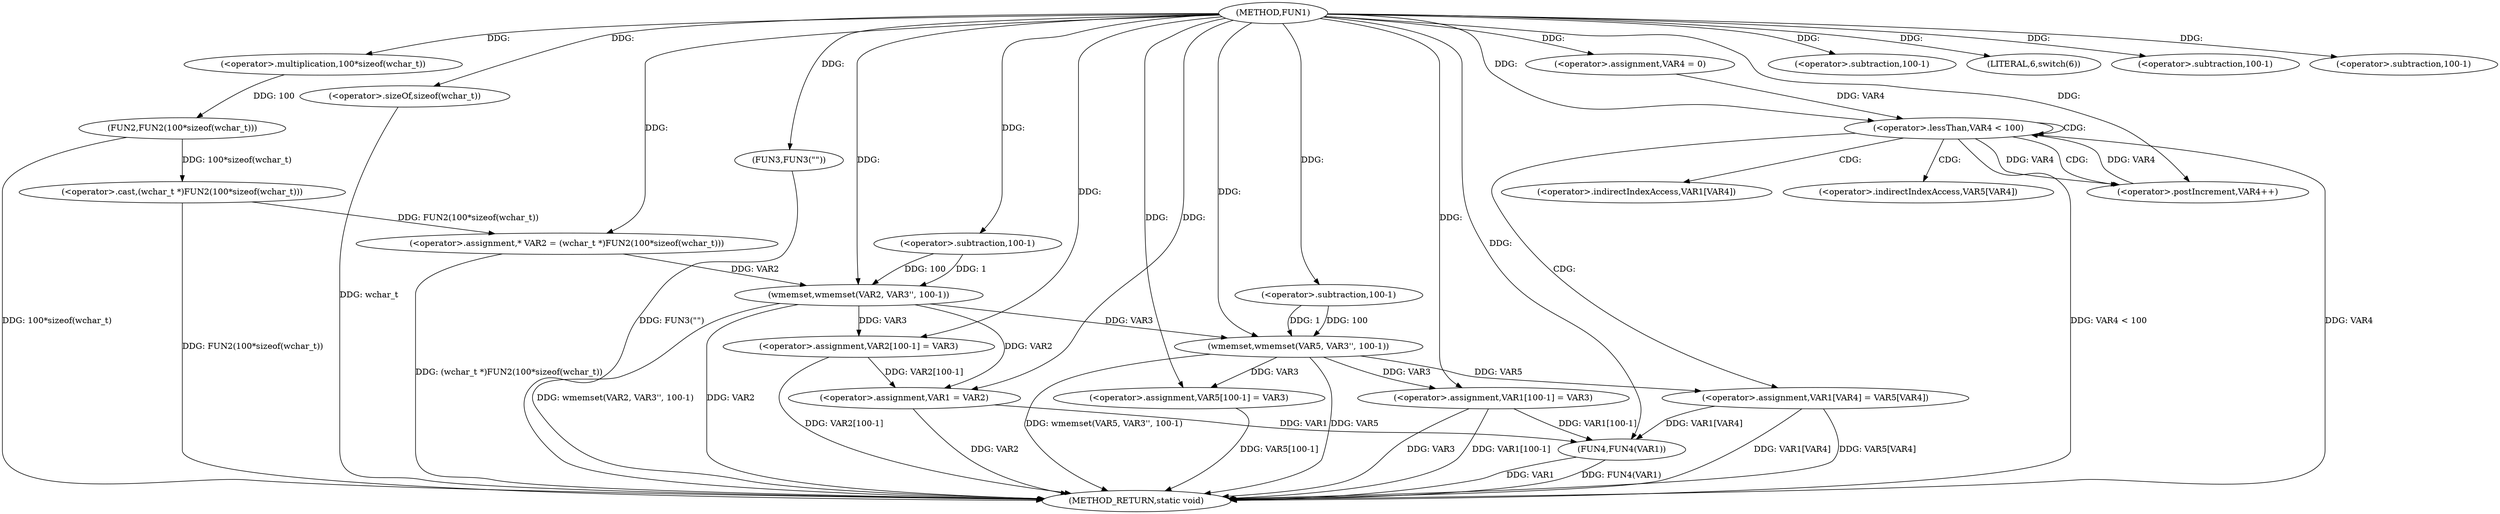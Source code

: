 digraph FUN1 {  
"1000100" [label = "(METHOD,FUN1)" ]
"1000180" [label = "(METHOD_RETURN,static void)" ]
"1000104" [label = "(<operator>.assignment,* VAR2 = (wchar_t *)FUN2(100*sizeof(wchar_t)))" ]
"1000106" [label = "(<operator>.cast,(wchar_t *)FUN2(100*sizeof(wchar_t)))" ]
"1000108" [label = "(FUN2,FUN2(100*sizeof(wchar_t)))" ]
"1000109" [label = "(<operator>.multiplication,100*sizeof(wchar_t))" ]
"1000111" [label = "(<operator>.sizeOf,sizeof(wchar_t))" ]
"1000113" [label = "(wmemset,wmemset(VAR2, VAR3'', 100-1))" ]
"1000116" [label = "(<operator>.subtraction,100-1)" ]
"1000119" [label = "(<operator>.assignment,VAR2[100-1] = VAR3)" ]
"1000122" [label = "(<operator>.subtraction,100-1)" ]
"1000127" [label = "(LITERAL,6,switch(6))" ]
"1000130" [label = "(<operator>.assignment,VAR1 = VAR2)" ]
"1000135" [label = "(FUN3,FUN3(\"\"))" ]
"1000141" [label = "(wmemset,wmemset(VAR5, VAR3'', 100-1))" ]
"1000144" [label = "(<operator>.subtraction,100-1)" ]
"1000147" [label = "(<operator>.assignment,VAR5[100-1] = VAR3)" ]
"1000150" [label = "(<operator>.subtraction,100-1)" ]
"1000155" [label = "(<operator>.assignment,VAR4 = 0)" ]
"1000158" [label = "(<operator>.lessThan,VAR4 < 100)" ]
"1000161" [label = "(<operator>.postIncrement,VAR4++)" ]
"1000164" [label = "(<operator>.assignment,VAR1[VAR4] = VAR5[VAR4])" ]
"1000171" [label = "(<operator>.assignment,VAR1[100-1] = VAR3)" ]
"1000174" [label = "(<operator>.subtraction,100-1)" ]
"1000178" [label = "(FUN4,FUN4(VAR1))" ]
"1000165" [label = "(<operator>.indirectIndexAccess,VAR1[VAR4])" ]
"1000168" [label = "(<operator>.indirectIndexAccess,VAR5[VAR4])" ]
  "1000106" -> "1000180"  [ label = "DDG: FUN2(100*sizeof(wchar_t))"] 
  "1000113" -> "1000180"  [ label = "DDG: VAR2"] 
  "1000147" -> "1000180"  [ label = "DDG: VAR5[100-1]"] 
  "1000111" -> "1000180"  [ label = "DDG: wchar_t"] 
  "1000171" -> "1000180"  [ label = "DDG: VAR3"] 
  "1000164" -> "1000180"  [ label = "DDG: VAR1[VAR4]"] 
  "1000178" -> "1000180"  [ label = "DDG: FUN4(VAR1)"] 
  "1000158" -> "1000180"  [ label = "DDG: VAR4"] 
  "1000164" -> "1000180"  [ label = "DDG: VAR5[VAR4]"] 
  "1000171" -> "1000180"  [ label = "DDG: VAR1[100-1]"] 
  "1000141" -> "1000180"  [ label = "DDG: VAR5"] 
  "1000178" -> "1000180"  [ label = "DDG: VAR1"] 
  "1000130" -> "1000180"  [ label = "DDG: VAR2"] 
  "1000141" -> "1000180"  [ label = "DDG: wmemset(VAR5, VAR3'', 100-1)"] 
  "1000158" -> "1000180"  [ label = "DDG: VAR4 < 100"] 
  "1000135" -> "1000180"  [ label = "DDG: FUN3(\"\")"] 
  "1000113" -> "1000180"  [ label = "DDG: wmemset(VAR2, VAR3'', 100-1)"] 
  "1000119" -> "1000180"  [ label = "DDG: VAR2[100-1]"] 
  "1000104" -> "1000180"  [ label = "DDG: (wchar_t *)FUN2(100*sizeof(wchar_t))"] 
  "1000108" -> "1000180"  [ label = "DDG: 100*sizeof(wchar_t)"] 
  "1000106" -> "1000104"  [ label = "DDG: FUN2(100*sizeof(wchar_t))"] 
  "1000100" -> "1000104"  [ label = "DDG: "] 
  "1000108" -> "1000106"  [ label = "DDG: 100*sizeof(wchar_t)"] 
  "1000109" -> "1000108"  [ label = "DDG: 100"] 
  "1000100" -> "1000109"  [ label = "DDG: "] 
  "1000100" -> "1000111"  [ label = "DDG: "] 
  "1000104" -> "1000113"  [ label = "DDG: VAR2"] 
  "1000100" -> "1000113"  [ label = "DDG: "] 
  "1000116" -> "1000113"  [ label = "DDG: 100"] 
  "1000116" -> "1000113"  [ label = "DDG: 1"] 
  "1000100" -> "1000116"  [ label = "DDG: "] 
  "1000113" -> "1000119"  [ label = "DDG: VAR3"] 
  "1000100" -> "1000119"  [ label = "DDG: "] 
  "1000100" -> "1000122"  [ label = "DDG: "] 
  "1000100" -> "1000127"  [ label = "DDG: "] 
  "1000113" -> "1000130"  [ label = "DDG: VAR2"] 
  "1000119" -> "1000130"  [ label = "DDG: VAR2[100-1]"] 
  "1000100" -> "1000130"  [ label = "DDG: "] 
  "1000100" -> "1000135"  [ label = "DDG: "] 
  "1000100" -> "1000141"  [ label = "DDG: "] 
  "1000113" -> "1000141"  [ label = "DDG: VAR3"] 
  "1000144" -> "1000141"  [ label = "DDG: 100"] 
  "1000144" -> "1000141"  [ label = "DDG: 1"] 
  "1000100" -> "1000144"  [ label = "DDG: "] 
  "1000141" -> "1000147"  [ label = "DDG: VAR3"] 
  "1000100" -> "1000147"  [ label = "DDG: "] 
  "1000100" -> "1000150"  [ label = "DDG: "] 
  "1000100" -> "1000155"  [ label = "DDG: "] 
  "1000155" -> "1000158"  [ label = "DDG: VAR4"] 
  "1000161" -> "1000158"  [ label = "DDG: VAR4"] 
  "1000100" -> "1000158"  [ label = "DDG: "] 
  "1000158" -> "1000161"  [ label = "DDG: VAR4"] 
  "1000100" -> "1000161"  [ label = "DDG: "] 
  "1000141" -> "1000164"  [ label = "DDG: VAR5"] 
  "1000100" -> "1000171"  [ label = "DDG: "] 
  "1000141" -> "1000171"  [ label = "DDG: VAR3"] 
  "1000100" -> "1000174"  [ label = "DDG: "] 
  "1000171" -> "1000178"  [ label = "DDG: VAR1[100-1]"] 
  "1000130" -> "1000178"  [ label = "DDG: VAR1"] 
  "1000164" -> "1000178"  [ label = "DDG: VAR1[VAR4]"] 
  "1000100" -> "1000178"  [ label = "DDG: "] 
  "1000158" -> "1000168"  [ label = "CDG: "] 
  "1000158" -> "1000161"  [ label = "CDG: "] 
  "1000158" -> "1000164"  [ label = "CDG: "] 
  "1000158" -> "1000165"  [ label = "CDG: "] 
  "1000158" -> "1000158"  [ label = "CDG: "] 
}
